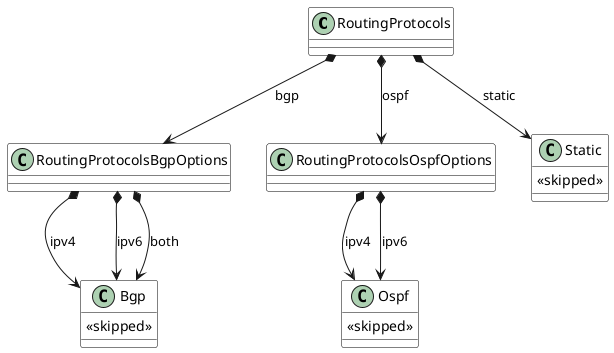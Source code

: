 @startuml
skinparam {
    ClassBackgroundColor White
    ClassBorderColor Black
}


class RoutingProtocols {

}

RoutingProtocols *--> RoutingProtocolsBgpOptions : bgp
RoutingProtocols *--> RoutingProtocolsOspfOptions : ospf
RoutingProtocols *--> Static : static


class RoutingProtocolsBgpOptions {

}

RoutingProtocolsBgpOptions *--> Bgp : ipv4
RoutingProtocolsBgpOptions *--> Bgp : ipv6
RoutingProtocolsBgpOptions *--> Bgp : both


class RoutingProtocolsOspfOptions {

}

RoutingProtocolsOspfOptions *--> Ospf : ipv4
RoutingProtocolsOspfOptions *--> Ospf : ipv6



class Bgp {
  <<skipped>>
}

class Ospf {
  <<skipped>>
}

class Static {
  <<skipped>>
}
@enduml
